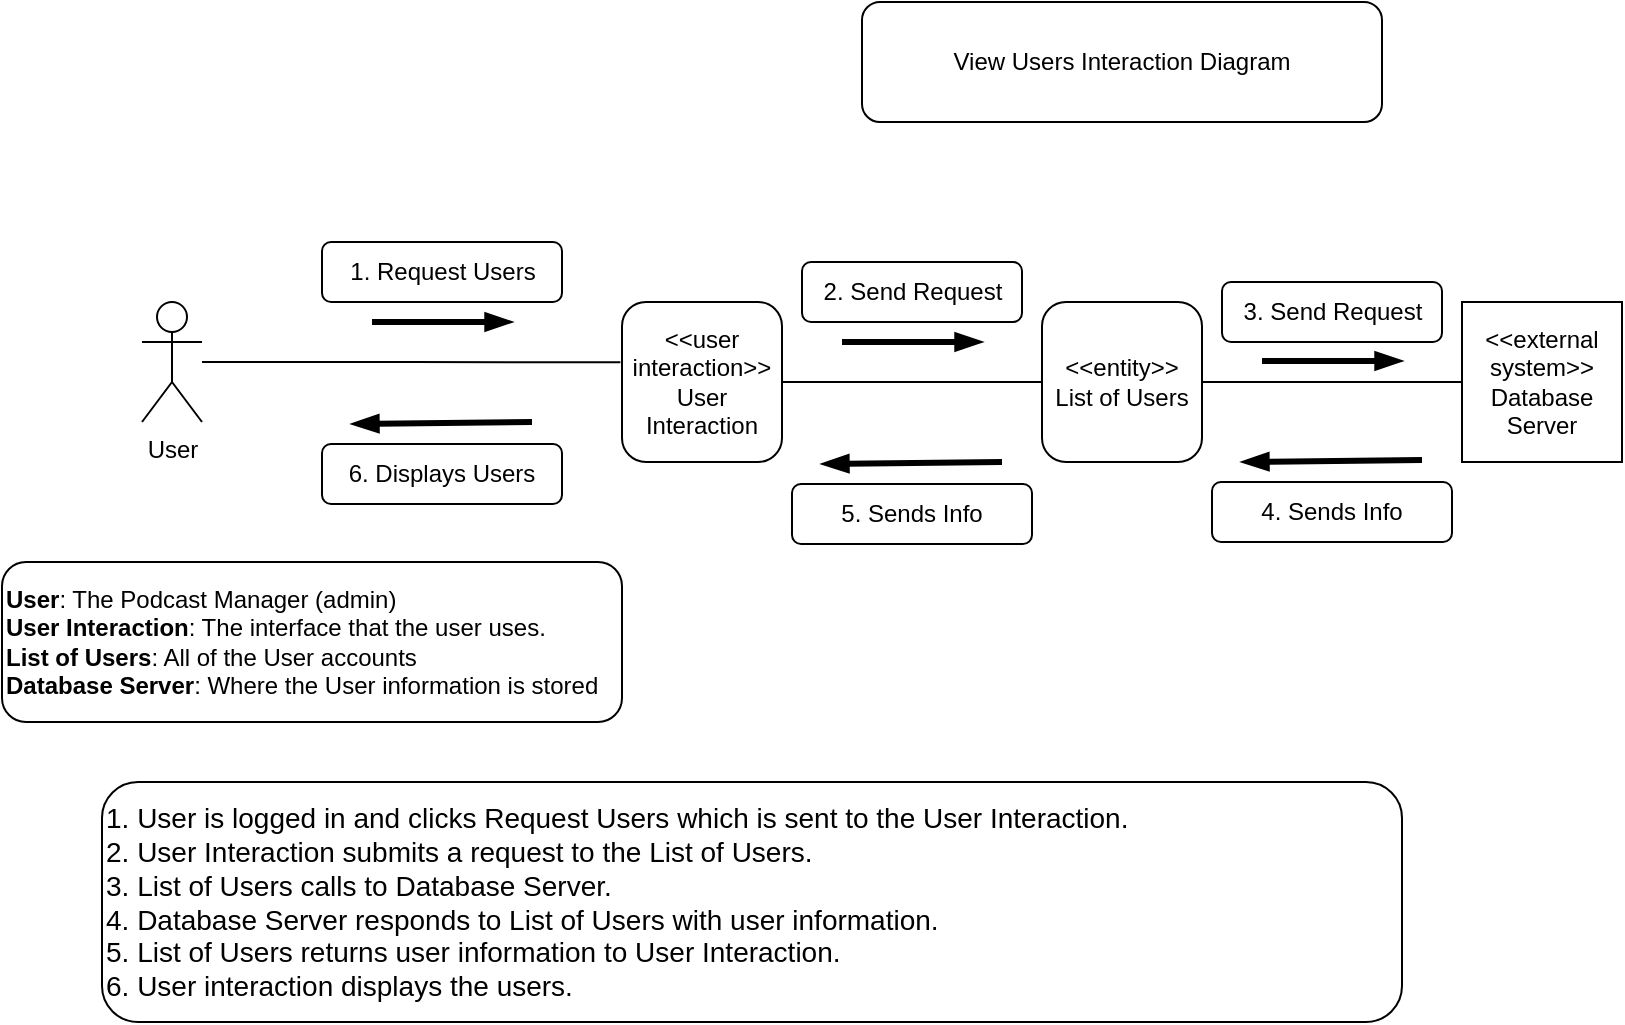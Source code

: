 <mxfile version="22.0.2" type="device">
  <diagram name="Page-1" id="ieuyb4vflH-HwAVy1ZwS">
    <mxGraphModel dx="1036" dy="1706" grid="1" gridSize="10" guides="1" tooltips="1" connect="1" arrows="1" fold="1" page="1" pageScale="1" pageWidth="850" pageHeight="1100" math="0" shadow="0">
      <root>
        <mxCell id="0" />
        <mxCell id="1" parent="0" />
        <mxCell id="NiBR0CxUruw_FHS2o9U6-1" value="User" style="shape=umlActor;verticalLabelPosition=bottom;verticalAlign=top;html=1;outlineConnect=0;" vertex="1" parent="1">
          <mxGeometry x="100" y="140" width="30" height="60" as="geometry" />
        </mxCell>
        <mxCell id="NiBR0CxUruw_FHS2o9U6-4" value="&lt;b&gt;User&lt;/b&gt;: The Podcast Manager (admin)&lt;br&gt;&lt;b&gt;User Interaction&lt;/b&gt;: The interface that the user uses.&lt;br&gt;&lt;b&gt;List of Users&lt;/b&gt;: All of the User accounts&lt;br&gt;&lt;b&gt;Database Server&lt;/b&gt;: Where the User information is stored" style="rounded=1;whiteSpace=wrap;html=1;align=left;" vertex="1" parent="1">
          <mxGeometry x="30" y="270" width="310" height="80" as="geometry" />
        </mxCell>
        <mxCell id="NiBR0CxUruw_FHS2o9U6-11" style="edgeStyle=orthogonalEdgeStyle;rounded=0;orthogonalLoop=1;jettySize=auto;html=1;endArrow=none;endFill=0;" edge="1" parent="1" source="NiBR0CxUruw_FHS2o9U6-6">
          <mxGeometry relative="1" as="geometry">
            <mxPoint x="590" y="180" as="targetPoint" />
          </mxGeometry>
        </mxCell>
        <mxCell id="NiBR0CxUruw_FHS2o9U6-6" value="&amp;lt;&amp;lt;user interaction&amp;gt;&amp;gt;&lt;br&gt;User Interaction" style="whiteSpace=wrap;html=1;aspect=fixed;rounded=1;" vertex="1" parent="1">
          <mxGeometry x="340" y="140" width="80" height="80" as="geometry" />
        </mxCell>
        <mxCell id="NiBR0CxUruw_FHS2o9U6-7" style="edgeStyle=orthogonalEdgeStyle;rounded=0;orthogonalLoop=1;jettySize=auto;html=1;entryX=-0.01;entryY=0.377;entryDx=0;entryDy=0;entryPerimeter=0;startArrow=none;startFill=0;endArrow=none;endFill=0;" edge="1" parent="1" source="NiBR0CxUruw_FHS2o9U6-1" target="NiBR0CxUruw_FHS2o9U6-6">
          <mxGeometry relative="1" as="geometry" />
        </mxCell>
        <mxCell id="NiBR0CxUruw_FHS2o9U6-8" value="1. Request Users" style="text;html=1;align=center;verticalAlign=middle;resizable=0;points=[];autosize=1;strokeColor=default;fillColor=none;rounded=1;" vertex="1" parent="1">
          <mxGeometry x="190" y="110" width="120" height="30" as="geometry" />
        </mxCell>
        <mxCell id="NiBR0CxUruw_FHS2o9U6-10" value="View Users Interaction Diagram" style="rounded=1;whiteSpace=wrap;html=1;" vertex="1" parent="1">
          <mxGeometry x="460" y="-10" width="260" height="60" as="geometry" />
        </mxCell>
        <mxCell id="NiBR0CxUruw_FHS2o9U6-12" value="2. Send Request" style="text;html=1;align=center;verticalAlign=middle;resizable=0;points=[];autosize=1;strokeColor=default;fillColor=none;rounded=1;" vertex="1" parent="1">
          <mxGeometry x="430" y="120" width="110" height="30" as="geometry" />
        </mxCell>
        <mxCell id="NiBR0CxUruw_FHS2o9U6-20" style="edgeStyle=orthogonalEdgeStyle;rounded=0;orthogonalLoop=1;jettySize=auto;html=1;entryX=0;entryY=0.5;entryDx=0;entryDy=0;endArrow=none;endFill=0;" edge="1" parent="1" source="NiBR0CxUruw_FHS2o9U6-13" target="NiBR0CxUruw_FHS2o9U6-14">
          <mxGeometry relative="1" as="geometry" />
        </mxCell>
        <mxCell id="NiBR0CxUruw_FHS2o9U6-13" value="&amp;lt;&amp;lt;entity&amp;gt;&amp;gt;&lt;br&gt;List of Users" style="whiteSpace=wrap;html=1;aspect=fixed;rounded=1;" vertex="1" parent="1">
          <mxGeometry x="550" y="140" width="80" height="80" as="geometry" />
        </mxCell>
        <mxCell id="NiBR0CxUruw_FHS2o9U6-14" value="&amp;lt;&amp;lt;external system&amp;gt;&amp;gt;&lt;br&gt;Database Server" style="whiteSpace=wrap;html=1;aspect=fixed;" vertex="1" parent="1">
          <mxGeometry x="760" y="140" width="80" height="80" as="geometry" />
        </mxCell>
        <mxCell id="NiBR0CxUruw_FHS2o9U6-18" value="" style="endArrow=blockThin;html=1;rounded=0;strokeWidth=3;endFill=1;" edge="1" parent="1">
          <mxGeometry width="50" height="50" relative="1" as="geometry">
            <mxPoint x="450" y="160" as="sourcePoint" />
            <mxPoint x="520" y="160" as="targetPoint" />
            <Array as="points">
              <mxPoint x="490" y="160" />
            </Array>
          </mxGeometry>
        </mxCell>
        <mxCell id="NiBR0CxUruw_FHS2o9U6-19" value="" style="endArrow=blockThin;html=1;rounded=0;strokeWidth=3;endFill=1;" edge="1" parent="1">
          <mxGeometry width="50" height="50" relative="1" as="geometry">
            <mxPoint x="215" y="150" as="sourcePoint" />
            <mxPoint x="285" y="150" as="targetPoint" />
            <Array as="points">
              <mxPoint x="255" y="150" />
            </Array>
          </mxGeometry>
        </mxCell>
        <mxCell id="NiBR0CxUruw_FHS2o9U6-21" value="3. Send Request" style="text;html=1;align=center;verticalAlign=middle;resizable=0;points=[];autosize=1;strokeColor=default;fillColor=none;rounded=1;" vertex="1" parent="1">
          <mxGeometry x="640" y="130" width="110" height="30" as="geometry" />
        </mxCell>
        <mxCell id="NiBR0CxUruw_FHS2o9U6-22" value="" style="endArrow=blockThin;html=1;rounded=0;strokeWidth=3;endFill=1;" edge="1" parent="1">
          <mxGeometry width="50" height="50" relative="1" as="geometry">
            <mxPoint x="660" y="169.5" as="sourcePoint" />
            <mxPoint x="730" y="169.5" as="targetPoint" />
            <Array as="points">
              <mxPoint x="700" y="169.5" />
            </Array>
          </mxGeometry>
        </mxCell>
        <mxCell id="NiBR0CxUruw_FHS2o9U6-25" value="4. Sends Info" style="rounded=1;whiteSpace=wrap;html=1;" vertex="1" parent="1">
          <mxGeometry x="635" y="230" width="120" height="30" as="geometry" />
        </mxCell>
        <mxCell id="NiBR0CxUruw_FHS2o9U6-26" value="" style="endArrow=blockThin;html=1;rounded=0;strokeWidth=3;endFill=1;entryX=0.25;entryY=1;entryDx=0;entryDy=0;" edge="1" parent="1">
          <mxGeometry width="50" height="50" relative="1" as="geometry">
            <mxPoint x="740" y="219" as="sourcePoint" />
            <mxPoint x="650" y="220" as="targetPoint" />
            <Array as="points" />
          </mxGeometry>
        </mxCell>
        <mxCell id="NiBR0CxUruw_FHS2o9U6-29" value="5. Sends Info" style="rounded=1;whiteSpace=wrap;html=1;" vertex="1" parent="1">
          <mxGeometry x="425" y="231" width="120" height="30" as="geometry" />
        </mxCell>
        <mxCell id="NiBR0CxUruw_FHS2o9U6-30" value="" style="endArrow=blockThin;html=1;rounded=0;strokeWidth=3;endFill=1;entryX=0.25;entryY=1;entryDx=0;entryDy=0;" edge="1" parent="1">
          <mxGeometry width="50" height="50" relative="1" as="geometry">
            <mxPoint x="530" y="220" as="sourcePoint" />
            <mxPoint x="440" y="221" as="targetPoint" />
            <Array as="points" />
          </mxGeometry>
        </mxCell>
        <mxCell id="NiBR0CxUruw_FHS2o9U6-31" value="6. Displays Users" style="rounded=1;whiteSpace=wrap;html=1;" vertex="1" parent="1">
          <mxGeometry x="190" y="211" width="120" height="30" as="geometry" />
        </mxCell>
        <mxCell id="NiBR0CxUruw_FHS2o9U6-32" value="" style="endArrow=blockThin;html=1;rounded=0;strokeWidth=3;endFill=1;entryX=0.25;entryY=1;entryDx=0;entryDy=0;" edge="1" parent="1">
          <mxGeometry width="50" height="50" relative="1" as="geometry">
            <mxPoint x="295" y="200" as="sourcePoint" />
            <mxPoint x="205" y="201" as="targetPoint" />
            <Array as="points" />
          </mxGeometry>
        </mxCell>
        <mxCell id="NiBR0CxUruw_FHS2o9U6-34" value="&lt;font style=&quot;font-size: 14px;&quot;&gt;1. User is logged in and clicks Request Users which is sent to the User Interaction.&lt;br&gt;2. User Interaction submits a request to the List of Users.&lt;br&gt;3. List of Users calls to Database Server.&lt;br&gt;4. Database Server responds to List of Users with user information.&lt;br&gt;5. List of Users returns user information to User Interaction.&lt;br&gt;6. User interaction displays the users.&lt;/font&gt;" style="rounded=1;whiteSpace=wrap;html=1;align=left;" vertex="1" parent="1">
          <mxGeometry x="80" y="380" width="650" height="120" as="geometry" />
        </mxCell>
      </root>
    </mxGraphModel>
  </diagram>
</mxfile>
